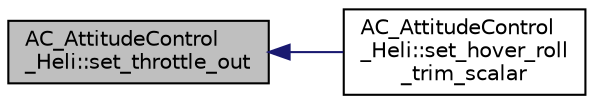 digraph "AC_AttitudeControl_Heli::set_throttle_out"
{
 // INTERACTIVE_SVG=YES
  edge [fontname="Helvetica",fontsize="10",labelfontname="Helvetica",labelfontsize="10"];
  node [fontname="Helvetica",fontsize="10",shape=record];
  rankdir="LR";
  Node1 [label="AC_AttitudeControl\l_Heli::set_throttle_out",height=0.2,width=0.4,color="black", fillcolor="grey75", style="filled", fontcolor="black"];
  Node1 -> Node2 [dir="back",color="midnightblue",fontsize="10",style="solid",fontname="Helvetica"];
  Node2 [label="AC_AttitudeControl\l_Heli::set_hover_roll\l_trim_scalar",height=0.2,width=0.4,color="black", fillcolor="white", style="filled",URL="$classAC__AttitudeControl__Heli.html#a5374f1980c33be886994a615797af75d"];
}
